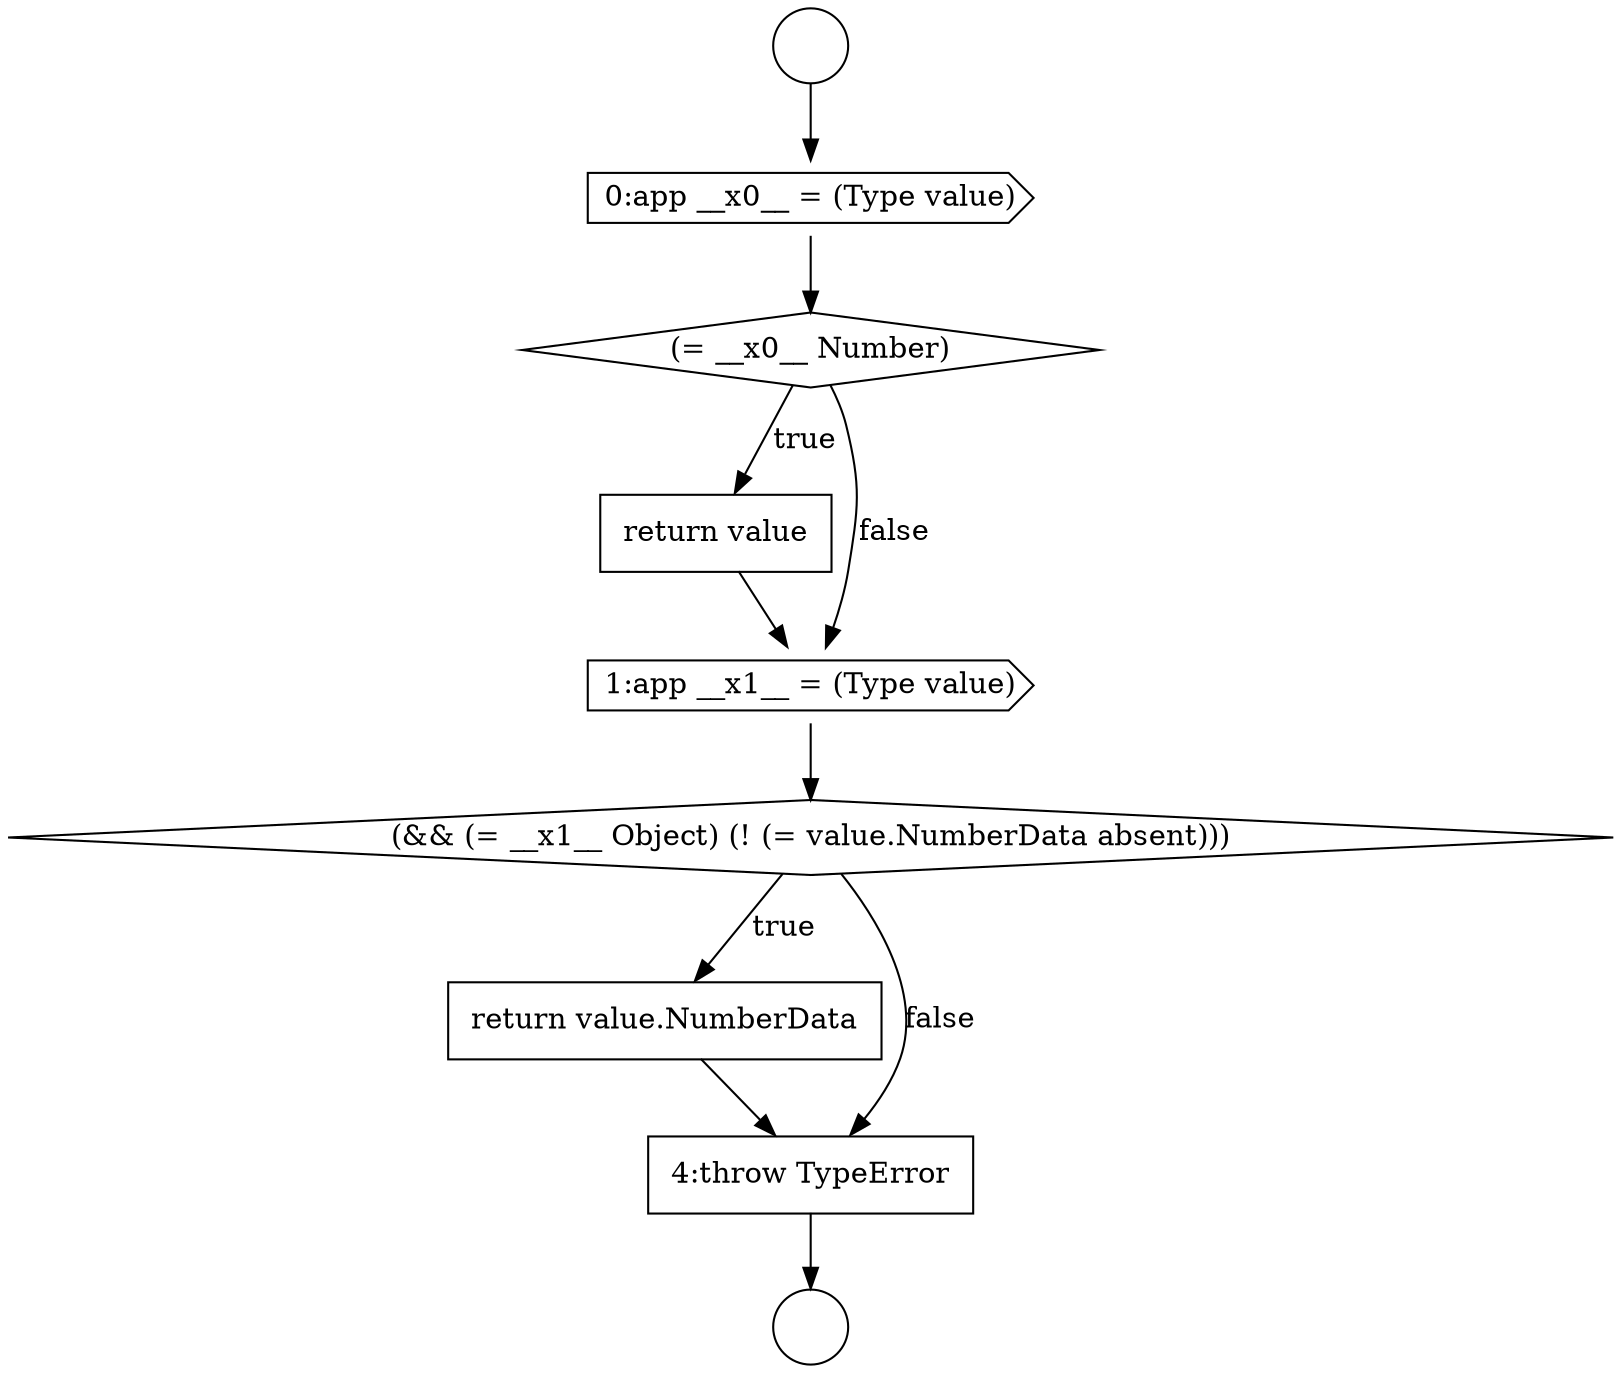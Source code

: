 digraph {
  node11891 [shape=none, margin=0, label=<<font color="black">
    <table border="0" cellborder="1" cellspacing="0" cellpadding="10">
      <tr><td align="left">return value.NumberData</td></tr>
    </table>
  </font>> color="black" fillcolor="white" style=filled]
  node11885 [shape=circle label=" " color="black" fillcolor="white" style=filled]
  node11884 [shape=circle label=" " color="black" fillcolor="white" style=filled]
  node11892 [shape=none, margin=0, label=<<font color="black">
    <table border="0" cellborder="1" cellspacing="0" cellpadding="10">
      <tr><td align="left">4:throw TypeError</td></tr>
    </table>
  </font>> color="black" fillcolor="white" style=filled]
  node11888 [shape=none, margin=0, label=<<font color="black">
    <table border="0" cellborder="1" cellspacing="0" cellpadding="10">
      <tr><td align="left">return value</td></tr>
    </table>
  </font>> color="black" fillcolor="white" style=filled]
  node11887 [shape=diamond, label=<<font color="black">(= __x0__ Number)</font>> color="black" fillcolor="white" style=filled]
  node11889 [shape=cds, label=<<font color="black">1:app __x1__ = (Type value)</font>> color="black" fillcolor="white" style=filled]
  node11890 [shape=diamond, label=<<font color="black">(&amp;&amp; (= __x1__ Object) (! (= value.NumberData absent)))</font>> color="black" fillcolor="white" style=filled]
  node11886 [shape=cds, label=<<font color="black">0:app __x0__ = (Type value)</font>> color="black" fillcolor="white" style=filled]
  node11886 -> node11887 [ color="black"]
  node11889 -> node11890 [ color="black"]
  node11888 -> node11889 [ color="black"]
  node11887 -> node11888 [label=<<font color="black">true</font>> color="black"]
  node11887 -> node11889 [label=<<font color="black">false</font>> color="black"]
  node11884 -> node11886 [ color="black"]
  node11890 -> node11891 [label=<<font color="black">true</font>> color="black"]
  node11890 -> node11892 [label=<<font color="black">false</font>> color="black"]
  node11892 -> node11885 [ color="black"]
  node11891 -> node11892 [ color="black"]
}
